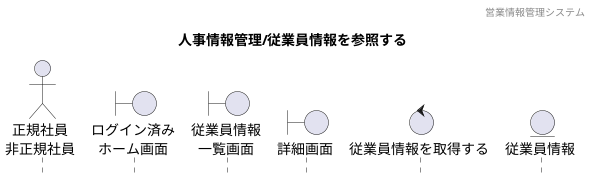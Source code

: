@startuml シーケンス図

hide footbox
header 営業情報管理システム
title 人事情報管理/従業員情報を参照する



' actor "" as 
actor "正規社員\n非正規社員" as a1

' boundary "" as 
boundary "ログイン済み\nホーム画面" as b1
boundary "従業員情報\n一覧画面" as b2
boundary "詳細画面" as b3

' control "" as 
control "従業員情報を取得する" as c1

' entity "" as
entity "従業員情報" as e1






@enduml
